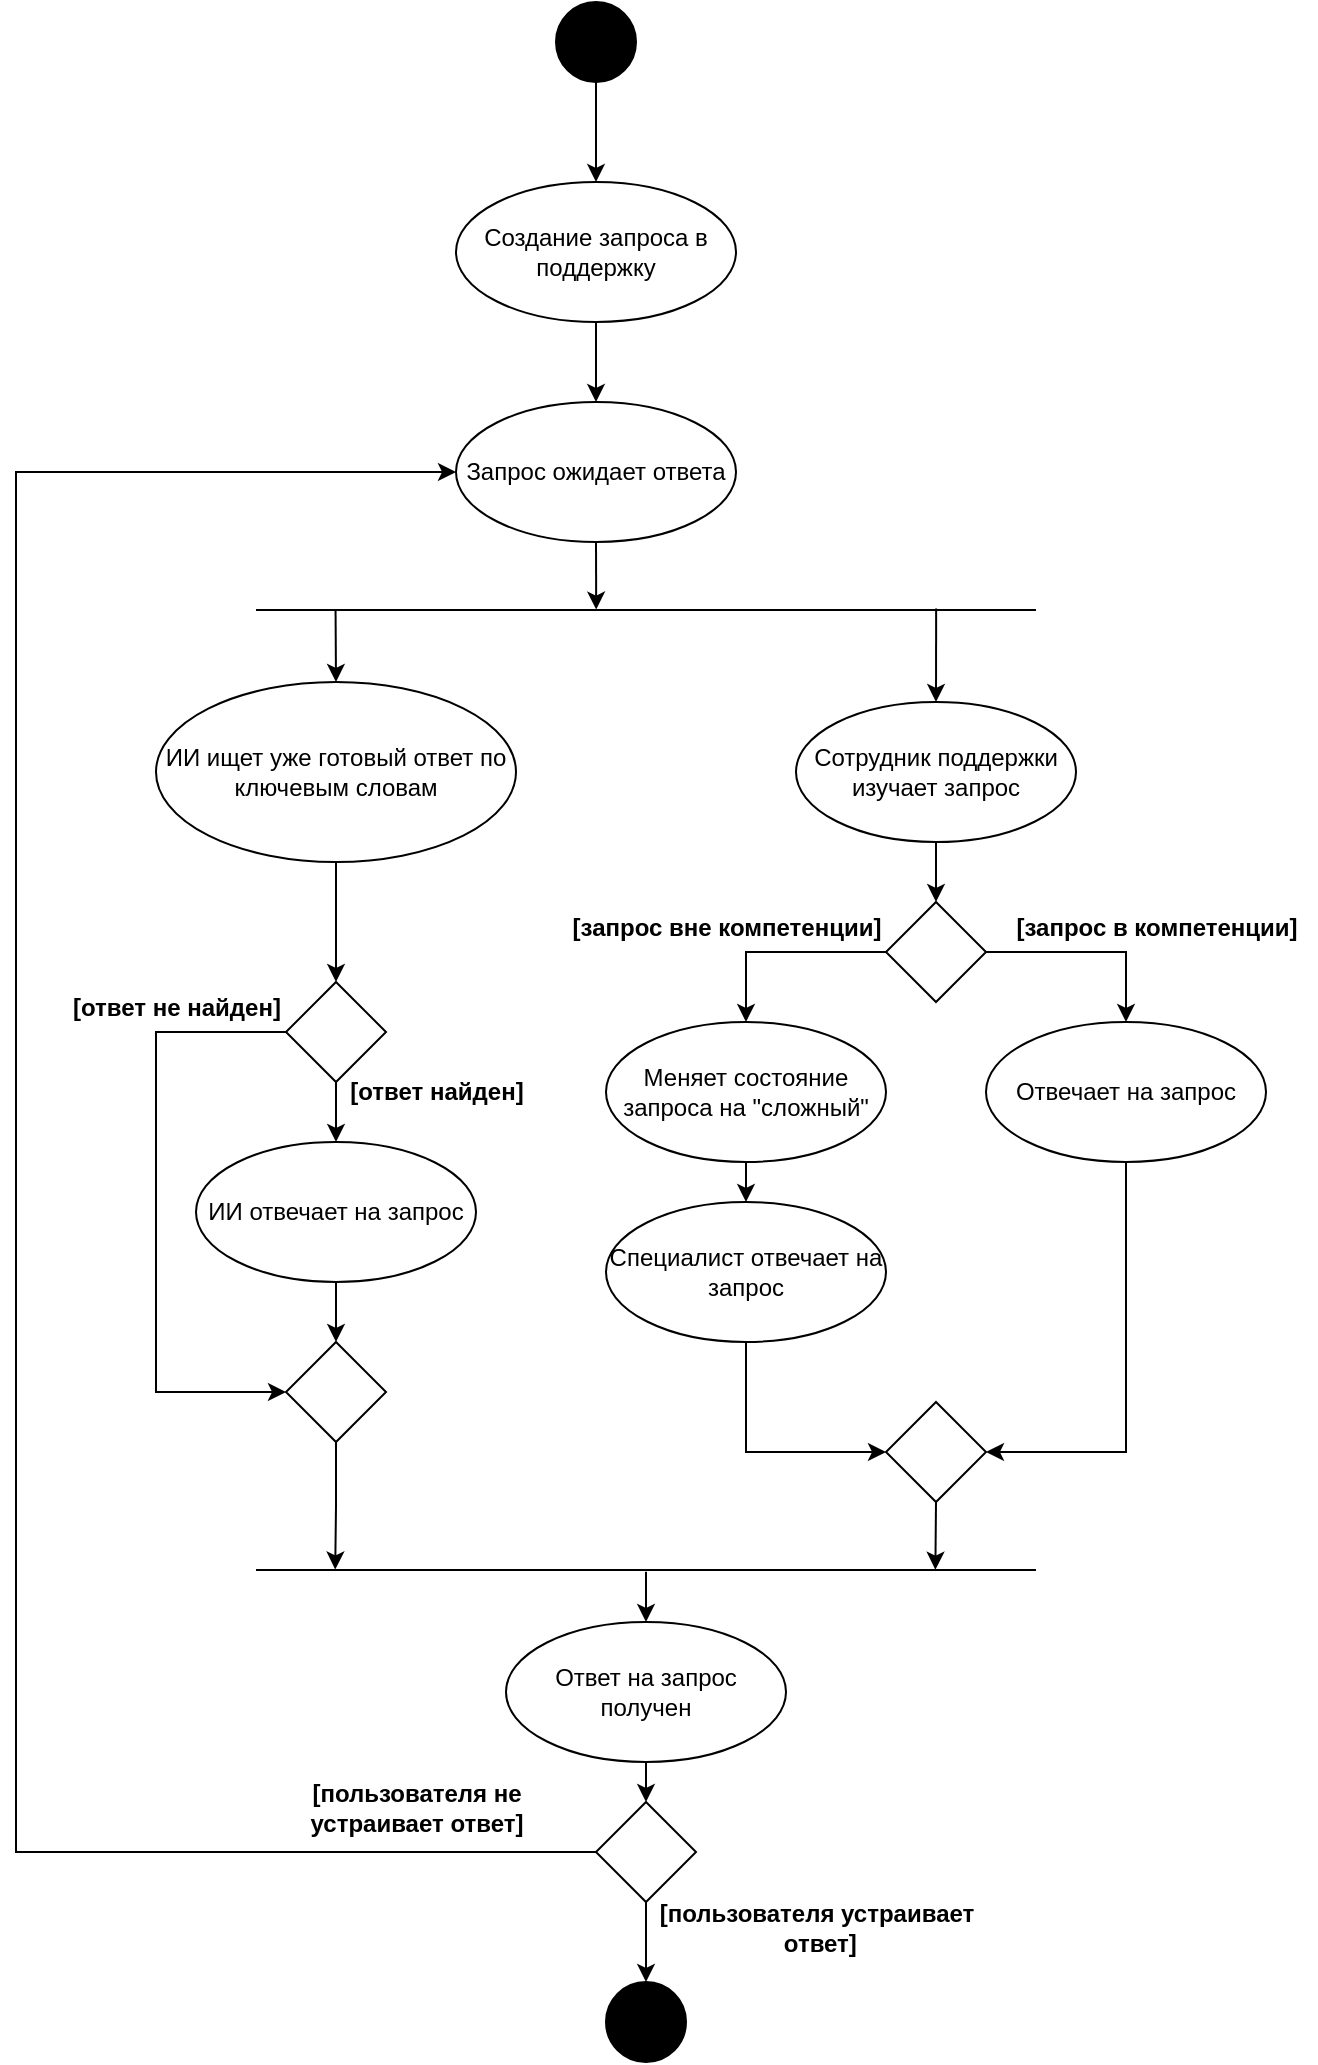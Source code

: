<mxfile version="25.0.2">
  <diagram name="Страница — 1" id="0PbqnCX-bpDq3JFux4zO">
    <mxGraphModel dx="1838" dy="1069" grid="1" gridSize="10" guides="1" tooltips="1" connect="1" arrows="1" fold="1" page="1" pageScale="1" pageWidth="827" pageHeight="1169" math="0" shadow="0">
      <root>
        <mxCell id="0" />
        <mxCell id="1" parent="0" />
        <mxCell id="zPLbhTJUK1HBc8Delc84-46" style="edgeStyle=orthogonalEdgeStyle;rounded=0;orthogonalLoop=1;jettySize=auto;html=1;exitX=0.5;exitY=1;exitDx=0;exitDy=0;entryX=0.5;entryY=0;entryDx=0;entryDy=0;" edge="1" parent="1" source="zPLbhTJUK1HBc8Delc84-2" target="zPLbhTJUK1HBc8Delc84-44">
          <mxGeometry relative="1" as="geometry" />
        </mxCell>
        <mxCell id="zPLbhTJUK1HBc8Delc84-2" value="Создание запроса в поддержку" style="ellipse;whiteSpace=wrap;html=1;" vertex="1" parent="1">
          <mxGeometry x="340" y="250" width="140" height="70" as="geometry" />
        </mxCell>
        <mxCell id="zPLbhTJUK1HBc8Delc84-6" style="edgeStyle=orthogonalEdgeStyle;rounded=0;orthogonalLoop=1;jettySize=auto;html=1;exitX=0.5;exitY=1;exitDx=0;exitDy=0;entryX=0.5;entryY=0;entryDx=0;entryDy=0;" edge="1" parent="1" source="zPLbhTJUK1HBc8Delc84-5" target="zPLbhTJUK1HBc8Delc84-2">
          <mxGeometry relative="1" as="geometry" />
        </mxCell>
        <mxCell id="zPLbhTJUK1HBc8Delc84-5" value="" style="ellipse;whiteSpace=wrap;html=1;aspect=fixed;fillColor=#000000;" vertex="1" parent="1">
          <mxGeometry x="390" y="160" width="40" height="40" as="geometry" />
        </mxCell>
        <mxCell id="zPLbhTJUK1HBc8Delc84-7" value="" style="line;strokeWidth=1;fillColor=none;align=left;verticalAlign=middle;spacingTop=-1;spacingLeft=3;spacingRight=3;rotatable=0;labelPosition=right;points=[];portConstraint=eastwest;strokeColor=inherit;" vertex="1" parent="1">
          <mxGeometry x="240" y="460" width="390" height="8" as="geometry" />
        </mxCell>
        <mxCell id="zPLbhTJUK1HBc8Delc84-30" style="edgeStyle=orthogonalEdgeStyle;rounded=0;orthogonalLoop=1;jettySize=auto;html=1;exitX=0.5;exitY=1;exitDx=0;exitDy=0;entryX=0.5;entryY=0;entryDx=0;entryDy=0;" edge="1" parent="1" source="zPLbhTJUK1HBc8Delc84-10" target="zPLbhTJUK1HBc8Delc84-13">
          <mxGeometry relative="1" as="geometry" />
        </mxCell>
        <mxCell id="zPLbhTJUK1HBc8Delc84-32" style="edgeStyle=orthogonalEdgeStyle;rounded=0;orthogonalLoop=1;jettySize=auto;html=1;exitX=0;exitY=0.5;exitDx=0;exitDy=0;entryX=0;entryY=0.5;entryDx=0;entryDy=0;" edge="1" parent="1" source="zPLbhTJUK1HBc8Delc84-10" target="zPLbhTJUK1HBc8Delc84-21">
          <mxGeometry relative="1" as="geometry">
            <Array as="points">
              <mxPoint x="190" y="675" />
              <mxPoint x="190" y="855" />
            </Array>
          </mxGeometry>
        </mxCell>
        <mxCell id="zPLbhTJUK1HBc8Delc84-10" value="" style="rhombus;whiteSpace=wrap;html=1;" vertex="1" parent="1">
          <mxGeometry x="255" y="650" width="50" height="50" as="geometry" />
        </mxCell>
        <mxCell id="zPLbhTJUK1HBc8Delc84-28" style="edgeStyle=orthogonalEdgeStyle;rounded=0;orthogonalLoop=1;jettySize=auto;html=1;exitX=0.5;exitY=1;exitDx=0;exitDy=0;entryX=0.5;entryY=0;entryDx=0;entryDy=0;" edge="1" parent="1" source="zPLbhTJUK1HBc8Delc84-11" target="zPLbhTJUK1HBc8Delc84-10">
          <mxGeometry relative="1" as="geometry" />
        </mxCell>
        <mxCell id="zPLbhTJUK1HBc8Delc84-11" value="ИИ ищет уже готовый ответ по ключевым словам" style="ellipse;whiteSpace=wrap;html=1;" vertex="1" parent="1">
          <mxGeometry x="190" y="500" width="180" height="90" as="geometry" />
        </mxCell>
        <mxCell id="zPLbhTJUK1HBc8Delc84-31" style="edgeStyle=orthogonalEdgeStyle;rounded=0;orthogonalLoop=1;jettySize=auto;html=1;exitX=0.5;exitY=1;exitDx=0;exitDy=0;entryX=0.5;entryY=0;entryDx=0;entryDy=0;" edge="1" parent="1" source="zPLbhTJUK1HBc8Delc84-13" target="zPLbhTJUK1HBc8Delc84-21">
          <mxGeometry relative="1" as="geometry" />
        </mxCell>
        <mxCell id="zPLbhTJUK1HBc8Delc84-13" value="ИИ отвечает на запрос" style="ellipse;whiteSpace=wrap;html=1;" vertex="1" parent="1">
          <mxGeometry x="210" y="730" width="140" height="70" as="geometry" />
        </mxCell>
        <mxCell id="zPLbhTJUK1HBc8Delc84-20" style="edgeStyle=orthogonalEdgeStyle;rounded=0;orthogonalLoop=1;jettySize=auto;html=1;exitX=0.5;exitY=1;exitDx=0;exitDy=0;entryX=0.5;entryY=0;entryDx=0;entryDy=0;" edge="1" parent="1" source="zPLbhTJUK1HBc8Delc84-15" target="zPLbhTJUK1HBc8Delc84-16">
          <mxGeometry relative="1" as="geometry" />
        </mxCell>
        <mxCell id="zPLbhTJUK1HBc8Delc84-15" value="Сотрудник поддержки изучает запрос" style="ellipse;whiteSpace=wrap;html=1;" vertex="1" parent="1">
          <mxGeometry x="510" y="510" width="140" height="70" as="geometry" />
        </mxCell>
        <mxCell id="zPLbhTJUK1HBc8Delc84-35" style="edgeStyle=orthogonalEdgeStyle;rounded=0;orthogonalLoop=1;jettySize=auto;html=1;exitX=0;exitY=0.5;exitDx=0;exitDy=0;entryX=0.5;entryY=0;entryDx=0;entryDy=0;" edge="1" parent="1" source="zPLbhTJUK1HBc8Delc84-16" target="zPLbhTJUK1HBc8Delc84-18">
          <mxGeometry relative="1" as="geometry" />
        </mxCell>
        <mxCell id="zPLbhTJUK1HBc8Delc84-36" style="edgeStyle=orthogonalEdgeStyle;rounded=0;orthogonalLoop=1;jettySize=auto;html=1;exitX=1;exitY=0.5;exitDx=0;exitDy=0;entryX=0.5;entryY=0;entryDx=0;entryDy=0;" edge="1" parent="1" source="zPLbhTJUK1HBc8Delc84-16" target="zPLbhTJUK1HBc8Delc84-17">
          <mxGeometry relative="1" as="geometry" />
        </mxCell>
        <mxCell id="zPLbhTJUK1HBc8Delc84-16" value="" style="rhombus;whiteSpace=wrap;html=1;" vertex="1" parent="1">
          <mxGeometry x="555" y="610" width="50" height="50" as="geometry" />
        </mxCell>
        <mxCell id="zPLbhTJUK1HBc8Delc84-37" style="edgeStyle=orthogonalEdgeStyle;rounded=0;orthogonalLoop=1;jettySize=auto;html=1;exitX=0.5;exitY=1;exitDx=0;exitDy=0;entryX=1;entryY=0.5;entryDx=0;entryDy=0;" edge="1" parent="1" source="zPLbhTJUK1HBc8Delc84-17" target="zPLbhTJUK1HBc8Delc84-22">
          <mxGeometry relative="1" as="geometry" />
        </mxCell>
        <mxCell id="zPLbhTJUK1HBc8Delc84-17" value="Отвечает на запрос" style="ellipse;whiteSpace=wrap;html=1;" vertex="1" parent="1">
          <mxGeometry x="605" y="670" width="140" height="70" as="geometry" />
        </mxCell>
        <mxCell id="zPLbhTJUK1HBc8Delc84-58" style="edgeStyle=orthogonalEdgeStyle;rounded=0;orthogonalLoop=1;jettySize=auto;html=1;exitX=0.5;exitY=1;exitDx=0;exitDy=0;entryX=0.5;entryY=0;entryDx=0;entryDy=0;" edge="1" parent="1" source="zPLbhTJUK1HBc8Delc84-18" target="zPLbhTJUK1HBc8Delc84-19">
          <mxGeometry relative="1" as="geometry" />
        </mxCell>
        <mxCell id="zPLbhTJUK1HBc8Delc84-18" value="Меняет состояние запроса на &quot;сложный&quot;" style="ellipse;whiteSpace=wrap;html=1;" vertex="1" parent="1">
          <mxGeometry x="415" y="670" width="140" height="70" as="geometry" />
        </mxCell>
        <mxCell id="zPLbhTJUK1HBc8Delc84-38" style="edgeStyle=orthogonalEdgeStyle;rounded=0;orthogonalLoop=1;jettySize=auto;html=1;exitX=0.5;exitY=1;exitDx=0;exitDy=0;entryX=0;entryY=0.5;entryDx=0;entryDy=0;" edge="1" parent="1" source="zPLbhTJUK1HBc8Delc84-19" target="zPLbhTJUK1HBc8Delc84-22">
          <mxGeometry relative="1" as="geometry" />
        </mxCell>
        <mxCell id="zPLbhTJUK1HBc8Delc84-19" value="Специалист отвечает на запрос" style="ellipse;whiteSpace=wrap;html=1;" vertex="1" parent="1">
          <mxGeometry x="415" y="760" width="140" height="70" as="geometry" />
        </mxCell>
        <mxCell id="zPLbhTJUK1HBc8Delc84-43" style="edgeStyle=orthogonalEdgeStyle;rounded=0;orthogonalLoop=1;jettySize=auto;html=1;exitX=0.5;exitY=1;exitDx=0;exitDy=0;" edge="1" parent="1" source="zPLbhTJUK1HBc8Delc84-21">
          <mxGeometry relative="1" as="geometry">
            <mxPoint x="279.613" y="943.742" as="targetPoint" />
          </mxGeometry>
        </mxCell>
        <mxCell id="zPLbhTJUK1HBc8Delc84-21" value="" style="rhombus;whiteSpace=wrap;html=1;" vertex="1" parent="1">
          <mxGeometry x="255" y="830" width="50" height="50" as="geometry" />
        </mxCell>
        <mxCell id="zPLbhTJUK1HBc8Delc84-42" style="edgeStyle=orthogonalEdgeStyle;rounded=0;orthogonalLoop=1;jettySize=auto;html=1;exitX=0.5;exitY=1;exitDx=0;exitDy=0;entryX=0.871;entryY=0.484;entryDx=0;entryDy=0;entryPerimeter=0;" edge="1" parent="1" source="zPLbhTJUK1HBc8Delc84-22" target="zPLbhTJUK1HBc8Delc84-34">
          <mxGeometry relative="1" as="geometry">
            <mxPoint x="580" y="950" as="targetPoint" />
          </mxGeometry>
        </mxCell>
        <mxCell id="zPLbhTJUK1HBc8Delc84-22" value="" style="rhombus;whiteSpace=wrap;html=1;" vertex="1" parent="1">
          <mxGeometry x="555" y="860" width="50" height="50" as="geometry" />
        </mxCell>
        <mxCell id="zPLbhTJUK1HBc8Delc84-23" value="" style="endArrow=classic;html=1;rounded=0;exitX=0.872;exitY=0.399;exitDx=0;exitDy=0;exitPerimeter=0;entryX=0.5;entryY=0;entryDx=0;entryDy=0;" edge="1" parent="1" source="zPLbhTJUK1HBc8Delc84-7" target="zPLbhTJUK1HBc8Delc84-15">
          <mxGeometry width="50" height="50" relative="1" as="geometry">
            <mxPoint x="480" y="570" as="sourcePoint" />
            <mxPoint x="530" y="520" as="targetPoint" />
          </mxGeometry>
        </mxCell>
        <mxCell id="zPLbhTJUK1HBc8Delc84-27" value="" style="endArrow=classic;html=1;rounded=0;entryX=0.5;entryY=0;entryDx=0;entryDy=0;exitX=0.102;exitY=0.53;exitDx=0;exitDy=0;exitPerimeter=0;" edge="1" parent="1" source="zPLbhTJUK1HBc8Delc84-7" target="zPLbhTJUK1HBc8Delc84-11">
          <mxGeometry width="50" height="50" relative="1" as="geometry">
            <mxPoint x="300" y="680" as="sourcePoint" />
            <mxPoint x="350" y="630" as="targetPoint" />
          </mxGeometry>
        </mxCell>
        <mxCell id="zPLbhTJUK1HBc8Delc84-29" value="[ответ найден]" style="text;align=center;fontStyle=1;verticalAlign=middle;spacingLeft=3;spacingRight=3;strokeColor=none;rotatable=0;points=[[0,0.5],[1,0.5]];portConstraint=eastwest;html=1;" vertex="1" parent="1">
          <mxGeometry x="280" y="692" width="100" height="26" as="geometry" />
        </mxCell>
        <mxCell id="zPLbhTJUK1HBc8Delc84-33" value="[ответ не найден]" style="text;align=center;fontStyle=1;verticalAlign=middle;spacingLeft=3;spacingRight=3;strokeColor=none;rotatable=0;points=[[0,0.5],[1,0.5]];portConstraint=eastwest;html=1;" vertex="1" parent="1">
          <mxGeometry x="145" y="650" width="110" height="26" as="geometry" />
        </mxCell>
        <mxCell id="zPLbhTJUK1HBc8Delc84-34" value="" style="line;strokeWidth=1;fillColor=none;align=left;verticalAlign=middle;spacingTop=-1;spacingLeft=3;spacingRight=3;rotatable=0;labelPosition=right;points=[];portConstraint=eastwest;strokeColor=inherit;" vertex="1" parent="1">
          <mxGeometry x="240" y="940" width="390" height="8" as="geometry" />
        </mxCell>
        <mxCell id="zPLbhTJUK1HBc8Delc84-39" value="[запрос вне компетенции]" style="text;align=center;fontStyle=1;verticalAlign=middle;spacingLeft=3;spacingRight=3;strokeColor=none;rotatable=0;points=[[0,0.5],[1,0.5]];portConstraint=eastwest;html=1;" vertex="1" parent="1">
          <mxGeometry x="395" y="610" width="160" height="26" as="geometry" />
        </mxCell>
        <mxCell id="zPLbhTJUK1HBc8Delc84-41" value="[запрос в компетенции]" style="text;align=center;fontStyle=1;verticalAlign=middle;spacingLeft=3;spacingRight=3;strokeColor=none;rotatable=0;points=[[0,0.5],[1,0.5]];portConstraint=eastwest;html=1;" vertex="1" parent="1">
          <mxGeometry x="610" y="610" width="160" height="26" as="geometry" />
        </mxCell>
        <mxCell id="zPLbhTJUK1HBc8Delc84-48" style="edgeStyle=orthogonalEdgeStyle;rounded=0;orthogonalLoop=1;jettySize=auto;html=1;exitX=0.5;exitY=1;exitDx=0;exitDy=0;" edge="1" parent="1" source="zPLbhTJUK1HBc8Delc84-44">
          <mxGeometry relative="1" as="geometry">
            <mxPoint x="410.096" y="463.8" as="targetPoint" />
          </mxGeometry>
        </mxCell>
        <mxCell id="zPLbhTJUK1HBc8Delc84-44" value="Запрос ожидает ответа" style="ellipse;whiteSpace=wrap;html=1;" vertex="1" parent="1">
          <mxGeometry x="340" y="360" width="140" height="70" as="geometry" />
        </mxCell>
        <mxCell id="zPLbhTJUK1HBc8Delc84-52" style="edgeStyle=orthogonalEdgeStyle;rounded=0;orthogonalLoop=1;jettySize=auto;html=1;exitX=0.5;exitY=1;exitDx=0;exitDy=0;entryX=0.5;entryY=0;entryDx=0;entryDy=0;" edge="1" parent="1" source="zPLbhTJUK1HBc8Delc84-49" target="zPLbhTJUK1HBc8Delc84-51">
          <mxGeometry relative="1" as="geometry" />
        </mxCell>
        <mxCell id="zPLbhTJUK1HBc8Delc84-49" value="Ответ на запрос получен" style="ellipse;whiteSpace=wrap;html=1;" vertex="1" parent="1">
          <mxGeometry x="365" y="970" width="140" height="70" as="geometry" />
        </mxCell>
        <mxCell id="zPLbhTJUK1HBc8Delc84-50" value="" style="endArrow=classic;html=1;rounded=0;entryX=0.5;entryY=0;entryDx=0;entryDy=0;exitX=0.5;exitY=0.61;exitDx=0;exitDy=0;exitPerimeter=0;" edge="1" parent="1" source="zPLbhTJUK1HBc8Delc84-34" target="zPLbhTJUK1HBc8Delc84-49">
          <mxGeometry width="50" height="50" relative="1" as="geometry">
            <mxPoint x="440" y="930" as="sourcePoint" />
            <mxPoint x="510" y="880" as="targetPoint" />
          </mxGeometry>
        </mxCell>
        <mxCell id="zPLbhTJUK1HBc8Delc84-54" style="edgeStyle=orthogonalEdgeStyle;rounded=0;orthogonalLoop=1;jettySize=auto;html=1;exitX=0.5;exitY=1;exitDx=0;exitDy=0;entryX=0.5;entryY=0;entryDx=0;entryDy=0;" edge="1" parent="1" source="zPLbhTJUK1HBc8Delc84-51" target="zPLbhTJUK1HBc8Delc84-53">
          <mxGeometry relative="1" as="geometry" />
        </mxCell>
        <mxCell id="zPLbhTJUK1HBc8Delc84-56" style="edgeStyle=orthogonalEdgeStyle;rounded=0;orthogonalLoop=1;jettySize=auto;html=1;exitX=0;exitY=0.5;exitDx=0;exitDy=0;entryX=0;entryY=0.5;entryDx=0;entryDy=0;" edge="1" parent="1" source="zPLbhTJUK1HBc8Delc84-51" target="zPLbhTJUK1HBc8Delc84-44">
          <mxGeometry relative="1" as="geometry">
            <Array as="points">
              <mxPoint x="120" y="1085" />
              <mxPoint x="120" y="395" />
            </Array>
          </mxGeometry>
        </mxCell>
        <mxCell id="zPLbhTJUK1HBc8Delc84-51" value="" style="rhombus;whiteSpace=wrap;html=1;" vertex="1" parent="1">
          <mxGeometry x="410" y="1060" width="50" height="50" as="geometry" />
        </mxCell>
        <mxCell id="zPLbhTJUK1HBc8Delc84-53" value="" style="ellipse;whiteSpace=wrap;html=1;aspect=fixed;fillColor=#000000;" vertex="1" parent="1">
          <mxGeometry x="415" y="1150" width="40" height="40" as="geometry" />
        </mxCell>
        <mxCell id="zPLbhTJUK1HBc8Delc84-55" value="[пользователя устраивает&lt;br&gt;&amp;nbsp;ответ]" style="text;align=center;fontStyle=1;verticalAlign=middle;spacingLeft=3;spacingRight=3;strokeColor=none;rotatable=0;points=[[0,0.5],[1,0.5]];portConstraint=eastwest;html=1;" vertex="1" parent="1">
          <mxGeometry x="440" y="1110" width="160" height="26" as="geometry" />
        </mxCell>
        <mxCell id="zPLbhTJUK1HBc8Delc84-57" value="[пользователя не &lt;br&gt;устраивает ответ]" style="text;align=center;fontStyle=1;verticalAlign=middle;spacingLeft=3;spacingRight=3;strokeColor=none;rotatable=0;points=[[0,0.5],[1,0.5]];portConstraint=eastwest;html=1;" vertex="1" parent="1">
          <mxGeometry x="240" y="1050" width="160" height="26" as="geometry" />
        </mxCell>
      </root>
    </mxGraphModel>
  </diagram>
</mxfile>
